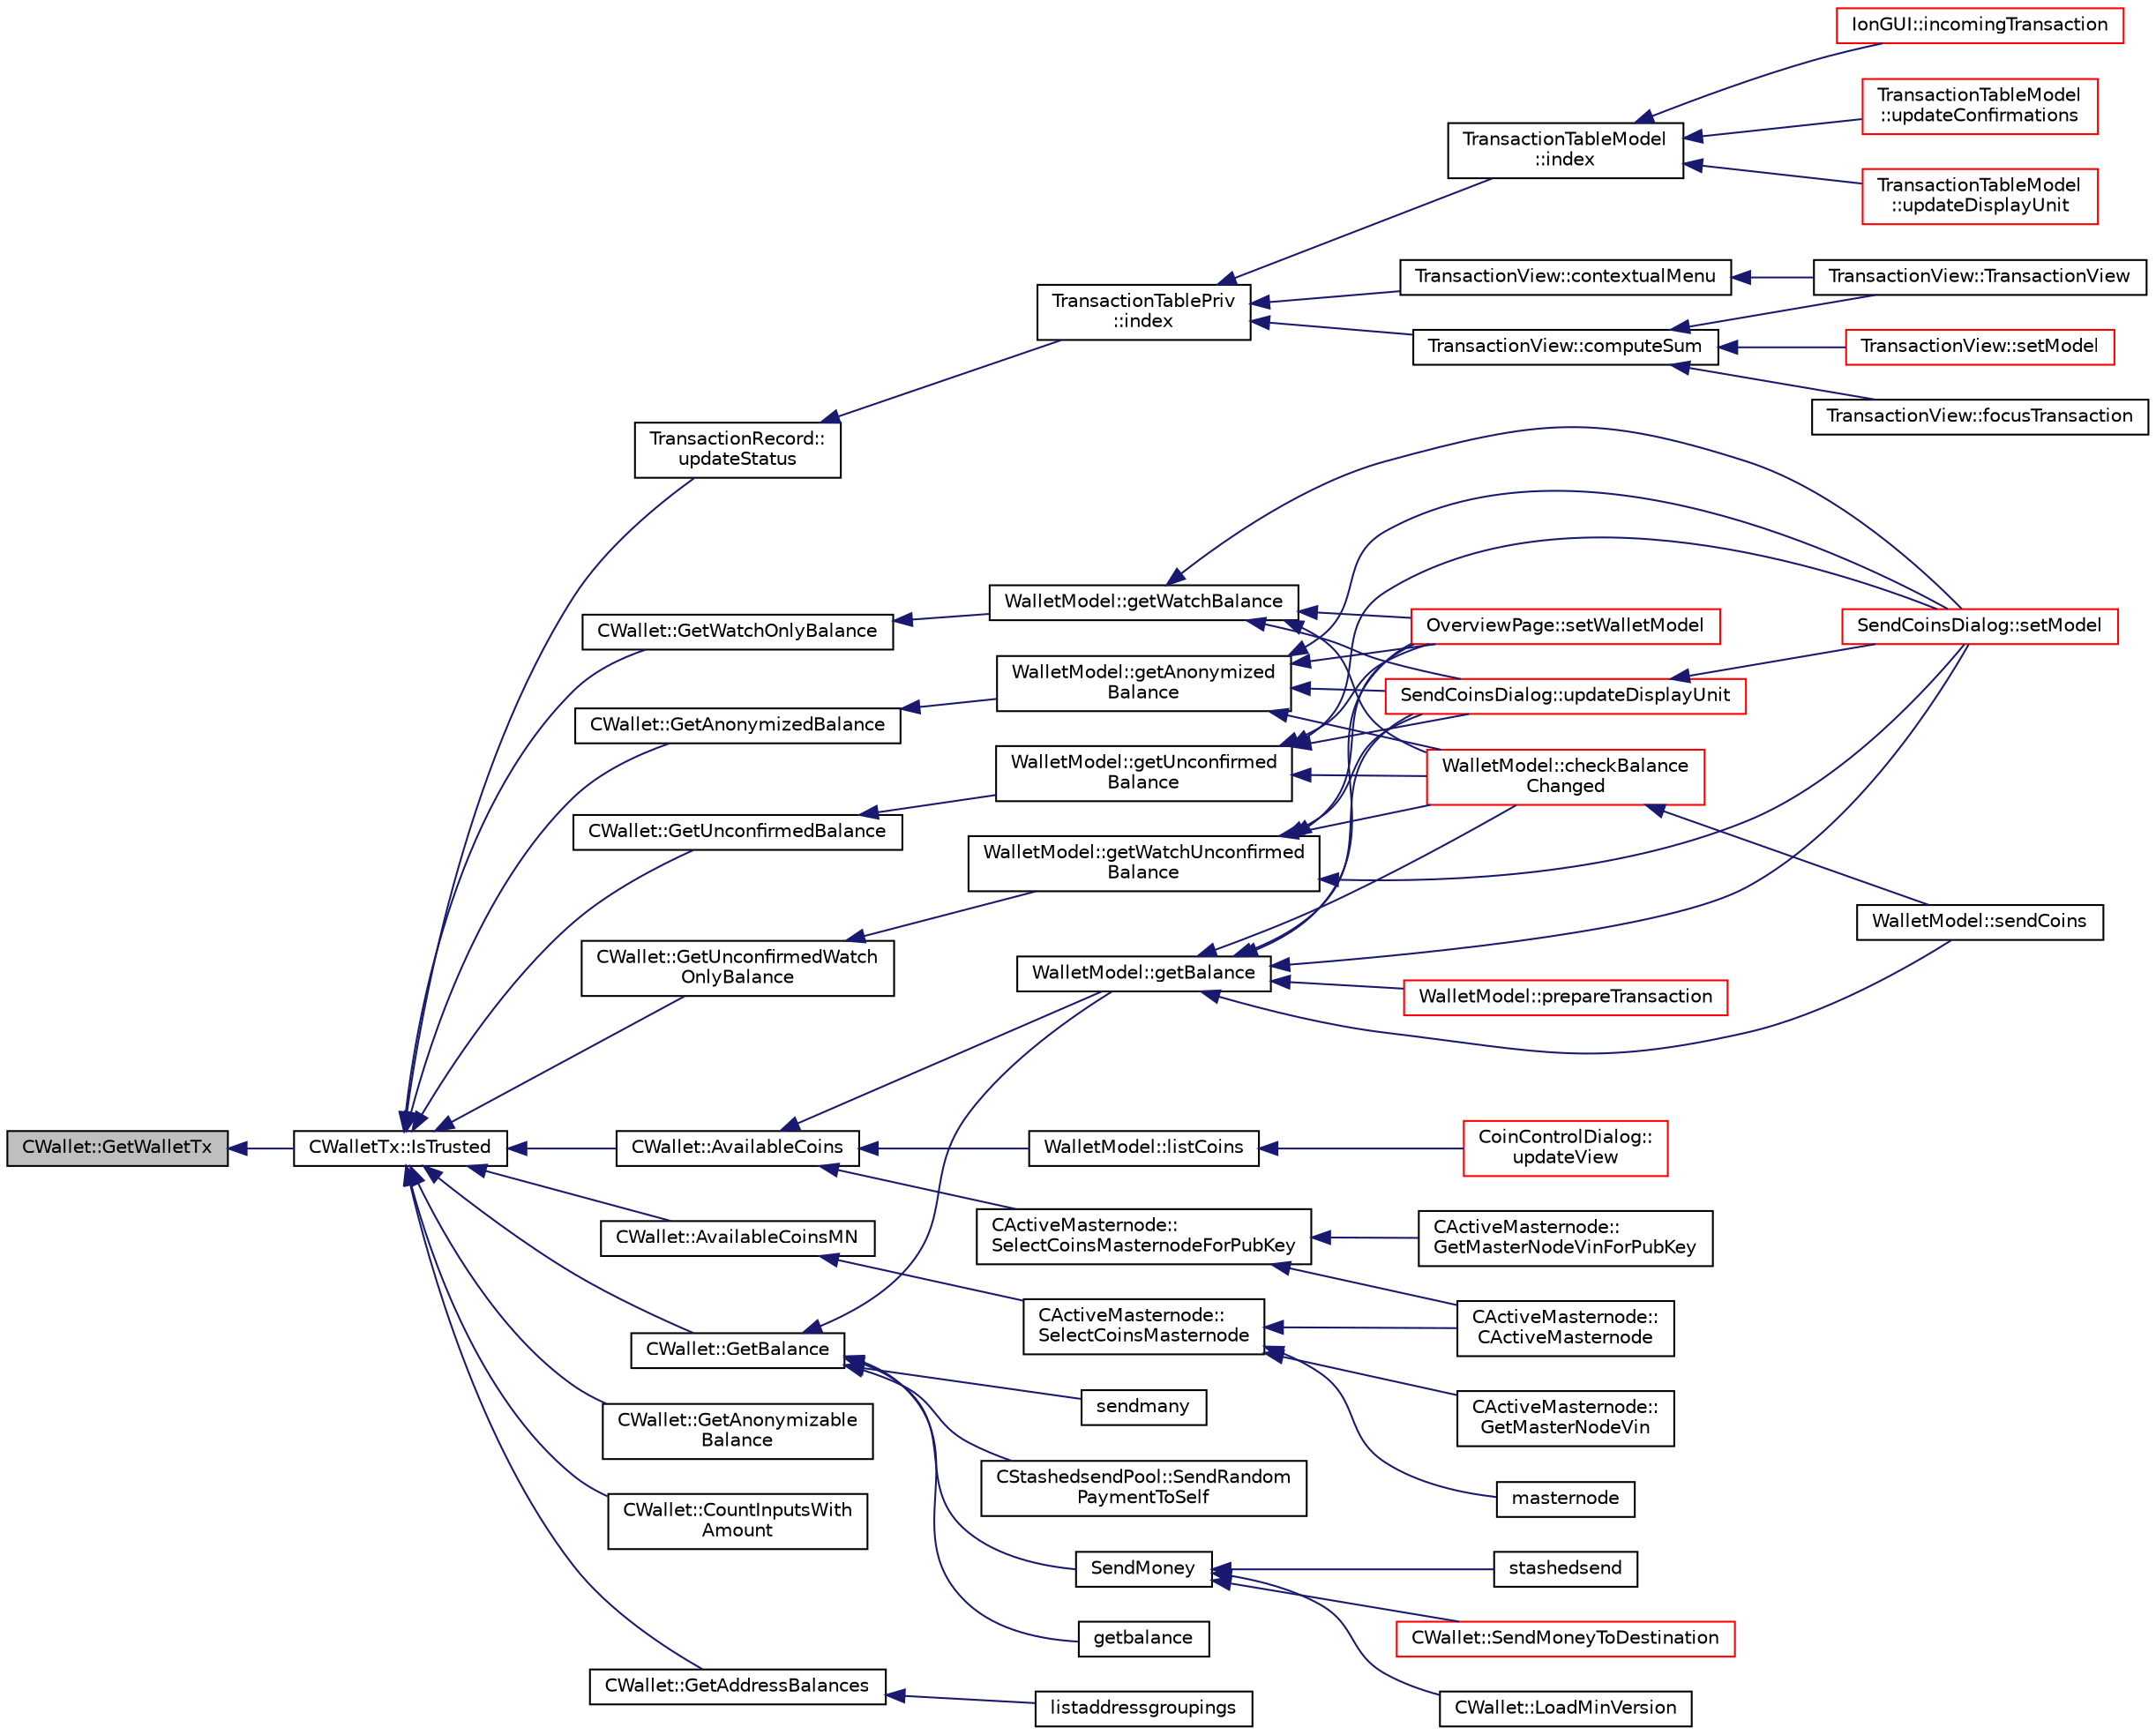 digraph "CWallet::GetWalletTx"
{
  edge [fontname="Helvetica",fontsize="10",labelfontname="Helvetica",labelfontsize="10"];
  node [fontname="Helvetica",fontsize="10",shape=record];
  rankdir="LR";
  Node839 [label="CWallet::GetWalletTx",height=0.2,width=0.4,color="black", fillcolor="grey75", style="filled", fontcolor="black"];
  Node839 -> Node840 [dir="back",color="midnightblue",fontsize="10",style="solid",fontname="Helvetica"];
  Node840 [label="CWalletTx::IsTrusted",height=0.2,width=0.4,color="black", fillcolor="white", style="filled",URL="$d6/d53/class_c_wallet_tx.html#a71efb0d5b5def8ae00a1d74b8741bfcb"];
  Node840 -> Node841 [dir="back",color="midnightblue",fontsize="10",style="solid",fontname="Helvetica"];
  Node841 [label="TransactionRecord::\lupdateStatus",height=0.2,width=0.4,color="black", fillcolor="white", style="filled",URL="$d1/da7/class_transaction_record.html#a9b643dd885a790ae511705a1446556be",tooltip="Update status from core wallet tx. "];
  Node841 -> Node842 [dir="back",color="midnightblue",fontsize="10",style="solid",fontname="Helvetica"];
  Node842 [label="TransactionTablePriv\l::index",height=0.2,width=0.4,color="black", fillcolor="white", style="filled",URL="$d2/ddb/class_transaction_table_priv.html#ac692aa6aa7820e80accc971c70e0fae5"];
  Node842 -> Node843 [dir="back",color="midnightblue",fontsize="10",style="solid",fontname="Helvetica"];
  Node843 [label="TransactionTableModel\l::index",height=0.2,width=0.4,color="black", fillcolor="white", style="filled",URL="$d7/dfe/class_transaction_table_model.html#af3a9a49314f80268a77a704f7f028905"];
  Node843 -> Node844 [dir="back",color="midnightblue",fontsize="10",style="solid",fontname="Helvetica"];
  Node844 [label="IonGUI::incomingTransaction",height=0.2,width=0.4,color="red", fillcolor="white", style="filled",URL="$dc/d0b/class_ion_g_u_i.html#acdb78c5d98fb4528bd0e9f5b9c5ad048",tooltip="Show incoming transaction notification for new transactions. "];
  Node843 -> Node846 [dir="back",color="midnightblue",fontsize="10",style="solid",fontname="Helvetica"];
  Node846 [label="TransactionTableModel\l::updateConfirmations",height=0.2,width=0.4,color="red", fillcolor="white", style="filled",URL="$d7/dfe/class_transaction_table_model.html#a5899d9eda6465bfb16d2846b6459567e"];
  Node843 -> Node849 [dir="back",color="midnightblue",fontsize="10",style="solid",fontname="Helvetica"];
  Node849 [label="TransactionTableModel\l::updateDisplayUnit",height=0.2,width=0.4,color="red", fillcolor="white", style="filled",URL="$d7/dfe/class_transaction_table_model.html#a8b73ff7d72ec2dd69790bc61bbe8575e"];
  Node842 -> Node851 [dir="back",color="midnightblue",fontsize="10",style="solid",fontname="Helvetica"];
  Node851 [label="TransactionView::contextualMenu",height=0.2,width=0.4,color="black", fillcolor="white", style="filled",URL="$d2/d2c/class_transaction_view.html#abe5793b86a4ea6f80a6d822ee878e646"];
  Node851 -> Node852 [dir="back",color="midnightblue",fontsize="10",style="solid",fontname="Helvetica"];
  Node852 [label="TransactionView::TransactionView",height=0.2,width=0.4,color="black", fillcolor="white", style="filled",URL="$d2/d2c/class_transaction_view.html#a0c5e8b90206b4e8b8bf68dd7e319798f"];
  Node842 -> Node853 [dir="back",color="midnightblue",fontsize="10",style="solid",fontname="Helvetica"];
  Node853 [label="TransactionView::computeSum",height=0.2,width=0.4,color="black", fillcolor="white", style="filled",URL="$d2/d2c/class_transaction_view.html#abb2ea48a61bb12a0dda9d63952adc50e",tooltip="Compute sum of all selected transactions. "];
  Node853 -> Node852 [dir="back",color="midnightblue",fontsize="10",style="solid",fontname="Helvetica"];
  Node853 -> Node854 [dir="back",color="midnightblue",fontsize="10",style="solid",fontname="Helvetica"];
  Node854 [label="TransactionView::setModel",height=0.2,width=0.4,color="red", fillcolor="white", style="filled",URL="$d2/d2c/class_transaction_view.html#a4920c2cd57d72eb50248948fa160c83c"];
  Node853 -> Node855 [dir="back",color="midnightblue",fontsize="10",style="solid",fontname="Helvetica"];
  Node855 [label="TransactionView::focusTransaction",height=0.2,width=0.4,color="black", fillcolor="white", style="filled",URL="$d2/d2c/class_transaction_view.html#ab6d126806467ae9dc273cbe19a7477cc"];
  Node840 -> Node856 [dir="back",color="midnightblue",fontsize="10",style="solid",fontname="Helvetica"];
  Node856 [label="CWallet::GetBalance",height=0.2,width=0.4,color="black", fillcolor="white", style="filled",URL="$d2/de5/class_c_wallet.html#aa6522c2833bc0a84d216cf102b51ba05"];
  Node856 -> Node857 [dir="back",color="midnightblue",fontsize="10",style="solid",fontname="Helvetica"];
  Node857 [label="WalletModel::getBalance",height=0.2,width=0.4,color="black", fillcolor="white", style="filled",URL="$d4/d27/class_wallet_model.html#a4d2cb225a19b89c64f4b5d81faf89beb"];
  Node857 -> Node858 [dir="back",color="midnightblue",fontsize="10",style="solid",fontname="Helvetica"];
  Node858 [label="OverviewPage::setWalletModel",height=0.2,width=0.4,color="red", fillcolor="white", style="filled",URL="$d1/d91/class_overview_page.html#a2ed52a3a87e9c74fee38fa873c9bc71f"];
  Node857 -> Node859 [dir="back",color="midnightblue",fontsize="10",style="solid",fontname="Helvetica"];
  Node859 [label="SendCoinsDialog::setModel",height=0.2,width=0.4,color="red", fillcolor="white", style="filled",URL="$d6/de6/class_send_coins_dialog.html#a73a6c1b1850a334ee652ac167713a2aa"];
  Node857 -> Node860 [dir="back",color="midnightblue",fontsize="10",style="solid",fontname="Helvetica"];
  Node860 [label="SendCoinsDialog::updateDisplayUnit",height=0.2,width=0.4,color="red", fillcolor="white", style="filled",URL="$d6/de6/class_send_coins_dialog.html#a74815ad8502b126200b6fd2e59e9f042"];
  Node860 -> Node859 [dir="back",color="midnightblue",fontsize="10",style="solid",fontname="Helvetica"];
  Node857 -> Node862 [dir="back",color="midnightblue",fontsize="10",style="solid",fontname="Helvetica"];
  Node862 [label="WalletModel::checkBalance\lChanged",height=0.2,width=0.4,color="red", fillcolor="white", style="filled",URL="$d4/d27/class_wallet_model.html#adcc4eb8cd71cb4de223621866bb7fb7d"];
  Node862 -> Node863 [dir="back",color="midnightblue",fontsize="10",style="solid",fontname="Helvetica"];
  Node863 [label="WalletModel::sendCoins",height=0.2,width=0.4,color="black", fillcolor="white", style="filled",URL="$d4/d27/class_wallet_model.html#a053fb3ff2b8b0347f83e6bb591126746"];
  Node857 -> Node864 [dir="back",color="midnightblue",fontsize="10",style="solid",fontname="Helvetica"];
  Node864 [label="WalletModel::prepareTransaction",height=0.2,width=0.4,color="red", fillcolor="white", style="filled",URL="$d4/d27/class_wallet_model.html#a8abc851901c7c7343ebfb5a8e5fc0154"];
  Node857 -> Node863 [dir="back",color="midnightblue",fontsize="10",style="solid",fontname="Helvetica"];
  Node856 -> Node866 [dir="back",color="midnightblue",fontsize="10",style="solid",fontname="Helvetica"];
  Node866 [label="SendMoney",height=0.2,width=0.4,color="black", fillcolor="white", style="filled",URL="$d5/d6b/rpcstashedsend_8cpp.html#a49669702f73a24c1d1dc5a08d7c0785f"];
  Node866 -> Node867 [dir="back",color="midnightblue",fontsize="10",style="solid",fontname="Helvetica"];
  Node867 [label="stashedsend",height=0.2,width=0.4,color="black", fillcolor="white", style="filled",URL="$d5/d6b/rpcstashedsend_8cpp.html#a5a7cb1ad55aeaa8bcbb5172e9153a75a"];
  Node866 -> Node868 [dir="back",color="midnightblue",fontsize="10",style="solid",fontname="Helvetica"];
  Node868 [label="CWallet::SendMoneyToDestination",height=0.2,width=0.4,color="red", fillcolor="white", style="filled",URL="$d2/de5/class_c_wallet.html#aad5d55fc472f6b9ccbec5af0a7246d60"];
  Node866 -> Node871 [dir="back",color="midnightblue",fontsize="10",style="solid",fontname="Helvetica"];
  Node871 [label="CWallet::LoadMinVersion",height=0.2,width=0.4,color="black", fillcolor="white", style="filled",URL="$d2/de5/class_c_wallet.html#a88317da8dab80135b8db73e945e15b60"];
  Node856 -> Node872 [dir="back",color="midnightblue",fontsize="10",style="solid",fontname="Helvetica"];
  Node872 [label="getbalance",height=0.2,width=0.4,color="black", fillcolor="white", style="filled",URL="$df/d1d/rpcwallet_8cpp.html#a1fdcef480c78c033eb587bd442ec305f"];
  Node856 -> Node873 [dir="back",color="midnightblue",fontsize="10",style="solid",fontname="Helvetica"];
  Node873 [label="sendmany",height=0.2,width=0.4,color="black", fillcolor="white", style="filled",URL="$df/d1d/rpcwallet_8cpp.html#adeb5f23f20fb4e589dab23cadf75c92d"];
  Node856 -> Node874 [dir="back",color="midnightblue",fontsize="10",style="solid",fontname="Helvetica"];
  Node874 [label="CStashedsendPool::SendRandom\lPaymentToSelf",height=0.2,width=0.4,color="black", fillcolor="white", style="filled",URL="$dd/d8a/class_c_stashedsend_pool.html#acd9417cd11b55cbec6a04a41fbbba939",tooltip="Used for liquidity providers. "];
  Node840 -> Node875 [dir="back",color="midnightblue",fontsize="10",style="solid",fontname="Helvetica"];
  Node875 [label="CWallet::GetAnonymizable\lBalance",height=0.2,width=0.4,color="black", fillcolor="white", style="filled",URL="$d2/de5/class_c_wallet.html#a173ba5fb0dee2879755682ec21ee57a7"];
  Node840 -> Node876 [dir="back",color="midnightblue",fontsize="10",style="solid",fontname="Helvetica"];
  Node876 [label="CWallet::GetAnonymizedBalance",height=0.2,width=0.4,color="black", fillcolor="white", style="filled",URL="$d2/de5/class_c_wallet.html#ad71e805ab9614962a57cb931e91b4297"];
  Node876 -> Node877 [dir="back",color="midnightblue",fontsize="10",style="solid",fontname="Helvetica"];
  Node877 [label="WalletModel::getAnonymized\lBalance",height=0.2,width=0.4,color="black", fillcolor="white", style="filled",URL="$d4/d27/class_wallet_model.html#a3b4c7b849fca17bb1f8e315e23e68c7d"];
  Node877 -> Node858 [dir="back",color="midnightblue",fontsize="10",style="solid",fontname="Helvetica"];
  Node877 -> Node859 [dir="back",color="midnightblue",fontsize="10",style="solid",fontname="Helvetica"];
  Node877 -> Node860 [dir="back",color="midnightblue",fontsize="10",style="solid",fontname="Helvetica"];
  Node877 -> Node862 [dir="back",color="midnightblue",fontsize="10",style="solid",fontname="Helvetica"];
  Node840 -> Node878 [dir="back",color="midnightblue",fontsize="10",style="solid",fontname="Helvetica"];
  Node878 [label="CWallet::GetUnconfirmedBalance",height=0.2,width=0.4,color="black", fillcolor="white", style="filled",URL="$d2/de5/class_c_wallet.html#a6e6e1497535d499242c2f2a76d1cbe63"];
  Node878 -> Node879 [dir="back",color="midnightblue",fontsize="10",style="solid",fontname="Helvetica"];
  Node879 [label="WalletModel::getUnconfirmed\lBalance",height=0.2,width=0.4,color="black", fillcolor="white", style="filled",URL="$d4/d27/class_wallet_model.html#a5028f20a33e0d17942abeea537916736"];
  Node879 -> Node858 [dir="back",color="midnightblue",fontsize="10",style="solid",fontname="Helvetica"];
  Node879 -> Node859 [dir="back",color="midnightblue",fontsize="10",style="solid",fontname="Helvetica"];
  Node879 -> Node860 [dir="back",color="midnightblue",fontsize="10",style="solid",fontname="Helvetica"];
  Node879 -> Node862 [dir="back",color="midnightblue",fontsize="10",style="solid",fontname="Helvetica"];
  Node840 -> Node880 [dir="back",color="midnightblue",fontsize="10",style="solid",fontname="Helvetica"];
  Node880 [label="CWallet::GetWatchOnlyBalance",height=0.2,width=0.4,color="black", fillcolor="white", style="filled",URL="$d2/de5/class_c_wallet.html#a92a58ebac7d7d398597657600db56611"];
  Node880 -> Node881 [dir="back",color="midnightblue",fontsize="10",style="solid",fontname="Helvetica"];
  Node881 [label="WalletModel::getWatchBalance",height=0.2,width=0.4,color="black", fillcolor="white", style="filled",URL="$d4/d27/class_wallet_model.html#a6d9050286d99bccb4a28a8d88f0ca5f8"];
  Node881 -> Node858 [dir="back",color="midnightblue",fontsize="10",style="solid",fontname="Helvetica"];
  Node881 -> Node859 [dir="back",color="midnightblue",fontsize="10",style="solid",fontname="Helvetica"];
  Node881 -> Node860 [dir="back",color="midnightblue",fontsize="10",style="solid",fontname="Helvetica"];
  Node881 -> Node862 [dir="back",color="midnightblue",fontsize="10",style="solid",fontname="Helvetica"];
  Node840 -> Node882 [dir="back",color="midnightblue",fontsize="10",style="solid",fontname="Helvetica"];
  Node882 [label="CWallet::GetUnconfirmedWatch\lOnlyBalance",height=0.2,width=0.4,color="black", fillcolor="white", style="filled",URL="$d2/de5/class_c_wallet.html#ab0c110f14f0429f9de594b2293837621"];
  Node882 -> Node883 [dir="back",color="midnightblue",fontsize="10",style="solid",fontname="Helvetica"];
  Node883 [label="WalletModel::getWatchUnconfirmed\lBalance",height=0.2,width=0.4,color="black", fillcolor="white", style="filled",URL="$d4/d27/class_wallet_model.html#a691b35afd9aff056e1398fd057691ff1"];
  Node883 -> Node858 [dir="back",color="midnightblue",fontsize="10",style="solid",fontname="Helvetica"];
  Node883 -> Node859 [dir="back",color="midnightblue",fontsize="10",style="solid",fontname="Helvetica"];
  Node883 -> Node860 [dir="back",color="midnightblue",fontsize="10",style="solid",fontname="Helvetica"];
  Node883 -> Node862 [dir="back",color="midnightblue",fontsize="10",style="solid",fontname="Helvetica"];
  Node840 -> Node884 [dir="back",color="midnightblue",fontsize="10",style="solid",fontname="Helvetica"];
  Node884 [label="CWallet::AvailableCoins",height=0.2,width=0.4,color="black", fillcolor="white", style="filled",URL="$d2/de5/class_c_wallet.html#a0f950dede91de2be32ea8c43a40469ab"];
  Node884 -> Node885 [dir="back",color="midnightblue",fontsize="10",style="solid",fontname="Helvetica"];
  Node885 [label="CActiveMasternode::\lSelectCoinsMasternodeForPubKey",height=0.2,width=0.4,color="black", fillcolor="white", style="filled",URL="$d9/d29/class_c_active_masternode.html#aefe3cf727f6f6407da78d41afe9846d0"];
  Node885 -> Node886 [dir="back",color="midnightblue",fontsize="10",style="solid",fontname="Helvetica"];
  Node886 [label="CActiveMasternode::\lGetMasterNodeVinForPubKey",height=0.2,width=0.4,color="black", fillcolor="white", style="filled",URL="$d9/d29/class_c_active_masternode.html#ada17e6bbfd69a3acf166b49c10365da4"];
  Node885 -> Node887 [dir="back",color="midnightblue",fontsize="10",style="solid",fontname="Helvetica"];
  Node887 [label="CActiveMasternode::\lCActiveMasternode",height=0.2,width=0.4,color="black", fillcolor="white", style="filled",URL="$d9/d29/class_c_active_masternode.html#a7ffb946d1b2aad0054d3b3efce8c0543"];
  Node884 -> Node857 [dir="back",color="midnightblue",fontsize="10",style="solid",fontname="Helvetica"];
  Node884 -> Node888 [dir="back",color="midnightblue",fontsize="10",style="solid",fontname="Helvetica"];
  Node888 [label="WalletModel::listCoins",height=0.2,width=0.4,color="black", fillcolor="white", style="filled",URL="$d4/d27/class_wallet_model.html#ae5ce26bba42701b45de766ef11cc9a47"];
  Node888 -> Node889 [dir="back",color="midnightblue",fontsize="10",style="solid",fontname="Helvetica"];
  Node889 [label="CoinControlDialog::\lupdateView",height=0.2,width=0.4,color="red", fillcolor="white", style="filled",URL="$dd/dfb/class_coin_control_dialog.html#aadea33050e5c1efd5eae8d2fcfa721f9"];
  Node840 -> Node895 [dir="back",color="midnightblue",fontsize="10",style="solid",fontname="Helvetica"];
  Node895 [label="CWallet::AvailableCoinsMN",height=0.2,width=0.4,color="black", fillcolor="white", style="filled",URL="$d2/de5/class_c_wallet.html#a8ba0ffab3889fb1d3519d8578e26cb16"];
  Node895 -> Node896 [dir="back",color="midnightblue",fontsize="10",style="solid",fontname="Helvetica"];
  Node896 [label="CActiveMasternode::\lSelectCoinsMasternode",height=0.2,width=0.4,color="black", fillcolor="white", style="filled",URL="$d9/d29/class_c_active_masternode.html#ac4fc5fb1681bf0a0f3d30e706fb0577a"];
  Node896 -> Node897 [dir="back",color="midnightblue",fontsize="10",style="solid",fontname="Helvetica"];
  Node897 [label="CActiveMasternode::\lGetMasterNodeVin",height=0.2,width=0.4,color="black", fillcolor="white", style="filled",URL="$d9/d29/class_c_active_masternode.html#adc93036b86ee9ef6abe5e0b783a51283"];
  Node896 -> Node887 [dir="back",color="midnightblue",fontsize="10",style="solid",fontname="Helvetica"];
  Node896 -> Node898 [dir="back",color="midnightblue",fontsize="10",style="solid",fontname="Helvetica"];
  Node898 [label="masternode",height=0.2,width=0.4,color="black", fillcolor="white", style="filled",URL="$d5/d6b/rpcstashedsend_8cpp.html#a30609e443aeb47c29ed0878d16b1b5e1"];
  Node840 -> Node899 [dir="back",color="midnightblue",fontsize="10",style="solid",fontname="Helvetica"];
  Node899 [label="CWallet::CountInputsWith\lAmount",height=0.2,width=0.4,color="black", fillcolor="white", style="filled",URL="$d2/de5/class_c_wallet.html#afc835c371840922eb33457c09cf43ba6"];
  Node840 -> Node900 [dir="back",color="midnightblue",fontsize="10",style="solid",fontname="Helvetica"];
  Node900 [label="CWallet::GetAddressBalances",height=0.2,width=0.4,color="black", fillcolor="white", style="filled",URL="$d2/de5/class_c_wallet.html#aadffdf5d0e2f2413cdcc2a39fc2e310d"];
  Node900 -> Node901 [dir="back",color="midnightblue",fontsize="10",style="solid",fontname="Helvetica"];
  Node901 [label="listaddressgroupings",height=0.2,width=0.4,color="black", fillcolor="white", style="filled",URL="$df/d1d/rpcwallet_8cpp.html#a6be618acd7a7b1fb454dacbf24294317"];
}
